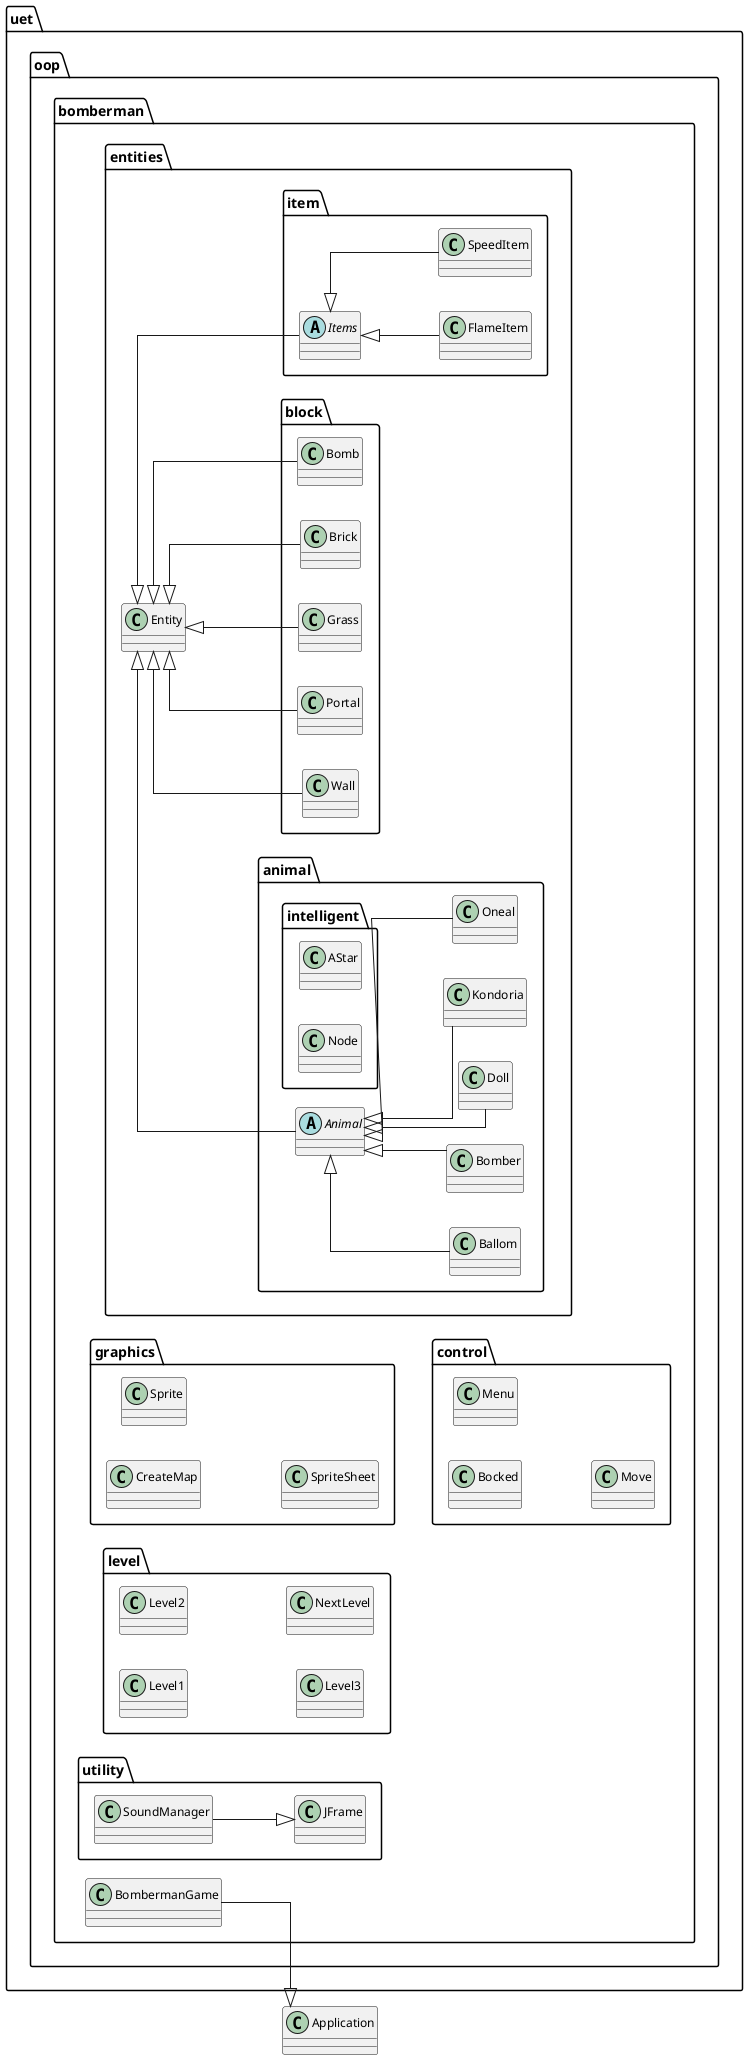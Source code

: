 @startuml
left to right direction
skinparam linetype ortho
skinparam classAttributeIconSize 0
skinparam classFontSize 12

' Gói entities.animal và các lớp con
package "uet.oop.bomberman.entities.animal" {
    abstract class Animal
    class Ballom
    class Bomber
    class Doll
    class Kondoria
    class Oneal

    Animal <|-- Ballom
    Animal <|-- Bomber
    Animal <|-- Doll
    Animal <|-- Kondoria
    Animal <|-- Oneal
}

' Gói entities.animal.intelligent
package "uet.oop.bomberman.entities.animal.intelligent" {
    class AStar
    class Node
}

' Gói entities.block
package "uet.oop.bomberman.entities.block" {
    class Bomb
    class Brick
    class Grass
    class Portal
    class Wall
}

' Gói entities.item
package "uet.oop.bomberman.entities.item" {
    abstract class Items
    class FlameItem
    class SpeedItem

    Items <|-- FlameItem
    Items <|-- SpeedItem
}

' Gói entities
package "uet.oop.bomberman.entities" {
    class Entity

    Entity <|-- Animal
    Entity <|-- Bomb
    Entity <|-- Brick
    Entity <|-- Grass
    Entity <|-- Portal
    Entity <|-- Wall
    Entity <|-- Items
}

' Gói graphics
package "uet.oop.bomberman.graphics" {
    class CreateMap
    class Sprite
    class SpriteSheet
}

' Gói level
package "uet.oop.bomberman.level" {
    class Level1
    class Level2
    class Level3
    class NextLevel
}

' Gói utility
package "uet.oop.bomberman.utility" {
    class SoundManager
    SoundManager --|> JFrame
}

' Gói control
package "uet.oop.bomberman.control" {
    class Bocked
    class Menu
    class Move
}

' Lớp chính
class "uet.oop.bomberman.BombermanGame" {
}
"uet.oop.bomberman.BombermanGame" --|> Application

@enduml

